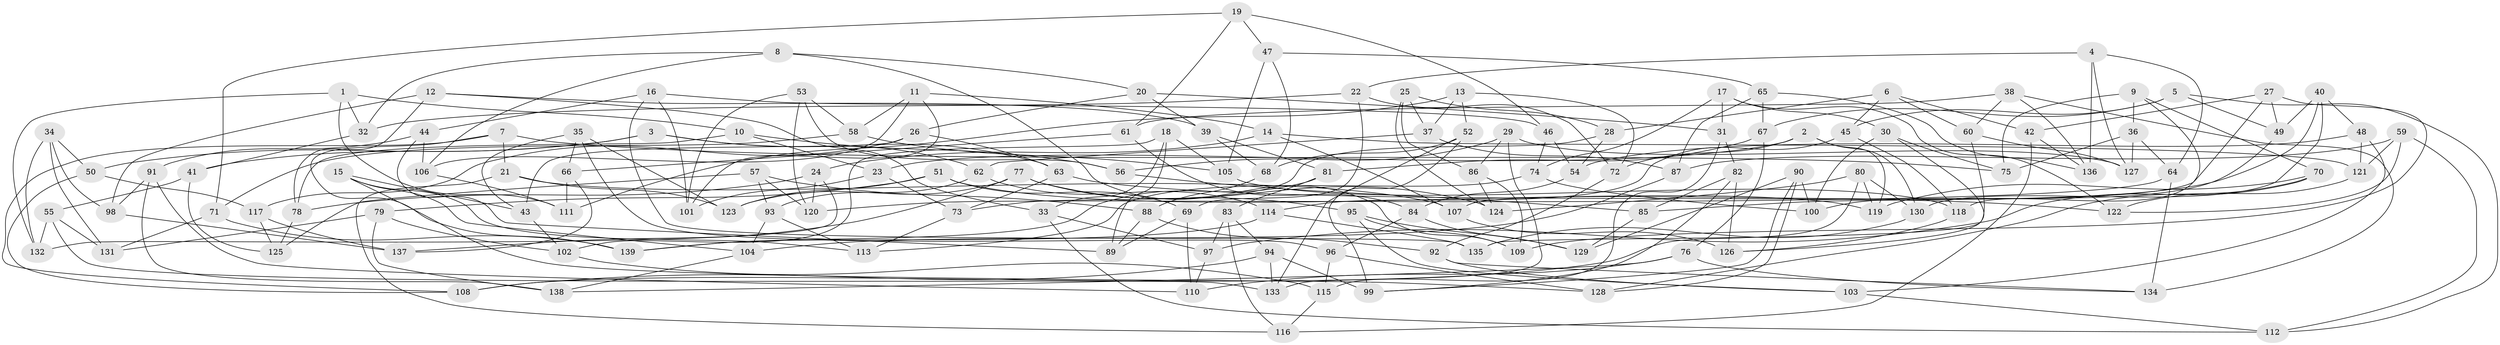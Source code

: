 // Generated by graph-tools (version 1.1) at 2025/02/03/09/25 03:02:55]
// undirected, 139 vertices, 278 edges
graph export_dot {
graph [start="1"]
  node [color=gray90,style=filled];
  1;
  2;
  3;
  4;
  5;
  6;
  7;
  8;
  9;
  10;
  11;
  12;
  13;
  14;
  15;
  16;
  17;
  18;
  19;
  20;
  21;
  22;
  23;
  24;
  25;
  26;
  27;
  28;
  29;
  30;
  31;
  32;
  33;
  34;
  35;
  36;
  37;
  38;
  39;
  40;
  41;
  42;
  43;
  44;
  45;
  46;
  47;
  48;
  49;
  50;
  51;
  52;
  53;
  54;
  55;
  56;
  57;
  58;
  59;
  60;
  61;
  62;
  63;
  64;
  65;
  66;
  67;
  68;
  69;
  70;
  71;
  72;
  73;
  74;
  75;
  76;
  77;
  78;
  79;
  80;
  81;
  82;
  83;
  84;
  85;
  86;
  87;
  88;
  89;
  90;
  91;
  92;
  93;
  94;
  95;
  96;
  97;
  98;
  99;
  100;
  101;
  102;
  103;
  104;
  105;
  106;
  107;
  108;
  109;
  110;
  111;
  112;
  113;
  114;
  115;
  116;
  117;
  118;
  119;
  120;
  121;
  122;
  123;
  124;
  125;
  126;
  127;
  128;
  129;
  130;
  131;
  132;
  133;
  134;
  135;
  136;
  137;
  138;
  139;
  1 -- 10;
  1 -- 132;
  1 -- 32;
  1 -- 111;
  2 -- 119;
  2 -- 23;
  2 -- 130;
  2 -- 72;
  3 -- 63;
  3 -- 50;
  3 -- 41;
  3 -- 62;
  4 -- 64;
  4 -- 22;
  4 -- 136;
  4 -- 127;
  5 -- 112;
  5 -- 67;
  5 -- 49;
  5 -- 45;
  6 -- 42;
  6 -- 45;
  6 -- 60;
  6 -- 28;
  7 -- 21;
  7 -- 108;
  7 -- 139;
  7 -- 75;
  8 -- 109;
  8 -- 32;
  8 -- 106;
  8 -- 20;
  9 -- 75;
  9 -- 36;
  9 -- 70;
  9 -- 118;
  10 -- 78;
  10 -- 23;
  10 -- 56;
  11 -- 58;
  11 -- 14;
  11 -- 106;
  11 -- 101;
  12 -- 33;
  12 -- 78;
  12 -- 39;
  12 -- 98;
  13 -- 37;
  13 -- 111;
  13 -- 72;
  13 -- 52;
  14 -- 24;
  14 -- 121;
  14 -- 107;
  15 -- 128;
  15 -- 43;
  15 -- 113;
  15 -- 104;
  16 -- 135;
  16 -- 46;
  16 -- 101;
  16 -- 44;
  17 -- 122;
  17 -- 74;
  17 -- 30;
  17 -- 31;
  18 -- 102;
  18 -- 89;
  18 -- 105;
  18 -- 33;
  19 -- 61;
  19 -- 47;
  19 -- 46;
  19 -- 71;
  20 -- 39;
  20 -- 31;
  20 -- 26;
  21 -- 116;
  21 -- 107;
  21 -- 123;
  22 -- 32;
  22 -- 69;
  22 -- 72;
  23 -- 101;
  23 -- 73;
  24 -- 132;
  24 -- 120;
  24 -- 78;
  25 -- 86;
  25 -- 37;
  25 -- 124;
  25 -- 28;
  26 -- 43;
  26 -- 63;
  26 -- 117;
  27 -- 107;
  27 -- 42;
  27 -- 109;
  27 -- 49;
  28 -- 54;
  28 -- 73;
  29 -- 127;
  29 -- 86;
  29 -- 133;
  29 -- 56;
  30 -- 100;
  30 -- 75;
  30 -- 126;
  31 -- 82;
  31 -- 115;
  32 -- 41;
  33 -- 97;
  33 -- 112;
  34 -- 131;
  34 -- 132;
  34 -- 98;
  34 -- 50;
  35 -- 43;
  35 -- 66;
  35 -- 123;
  35 -- 96;
  36 -- 75;
  36 -- 127;
  36 -- 64;
  37 -- 87;
  37 -- 62;
  38 -- 61;
  38 -- 134;
  38 -- 60;
  38 -- 136;
  39 -- 68;
  39 -- 81;
  40 -- 85;
  40 -- 130;
  40 -- 49;
  40 -- 48;
  41 -- 125;
  41 -- 55;
  42 -- 116;
  42 -- 136;
  43 -- 102;
  44 -- 106;
  44 -- 91;
  44 -- 89;
  45 -- 118;
  45 -- 114;
  46 -- 54;
  46 -- 74;
  47 -- 68;
  47 -- 65;
  47 -- 105;
  48 -- 121;
  48 -- 103;
  48 -- 54;
  49 -- 100;
  50 -- 117;
  50 -- 108;
  51 -- 69;
  51 -- 79;
  51 -- 123;
  51 -- 119;
  52 -- 99;
  52 -- 68;
  52 -- 133;
  53 -- 56;
  53 -- 101;
  53 -- 120;
  53 -- 58;
  54 -- 84;
  55 -- 132;
  55 -- 131;
  55 -- 133;
  56 -- 85;
  57 -- 125;
  57 -- 93;
  57 -- 88;
  57 -- 120;
  58 -- 71;
  58 -- 105;
  59 -- 87;
  59 -- 121;
  59 -- 122;
  59 -- 112;
  60 -- 127;
  60 -- 135;
  61 -- 84;
  61 -- 66;
  62 -- 93;
  62 -- 114;
  63 -- 73;
  63 -- 122;
  64 -- 134;
  64 -- 120;
  65 -- 67;
  65 -- 136;
  65 -- 87;
  66 -- 111;
  66 -- 137;
  67 -- 81;
  67 -- 76;
  68 -- 88;
  69 -- 89;
  69 -- 110;
  70 -- 97;
  70 -- 128;
  70 -- 119;
  71 -- 131;
  71 -- 139;
  72 -- 92;
  73 -- 113;
  74 -- 113;
  74 -- 100;
  76 -- 138;
  76 -- 110;
  76 -- 134;
  77 -- 137;
  77 -- 124;
  77 -- 123;
  77 -- 95;
  78 -- 125;
  79 -- 131;
  79 -- 138;
  79 -- 102;
  80 -- 124;
  80 -- 108;
  80 -- 130;
  80 -- 119;
  81 -- 83;
  81 -- 139;
  82 -- 99;
  82 -- 85;
  82 -- 126;
  83 -- 94;
  83 -- 116;
  83 -- 97;
  84 -- 96;
  84 -- 129;
  85 -- 129;
  86 -- 109;
  86 -- 124;
  87 -- 104;
  88 -- 89;
  88 -- 92;
  90 -- 99;
  90 -- 128;
  90 -- 100;
  90 -- 129;
  91 -- 110;
  91 -- 138;
  91 -- 98;
  92 -- 134;
  92 -- 103;
  93 -- 104;
  93 -- 113;
  94 -- 99;
  94 -- 108;
  94 -- 133;
  95 -- 103;
  95 -- 109;
  95 -- 129;
  96 -- 128;
  96 -- 115;
  97 -- 110;
  98 -- 137;
  102 -- 115;
  103 -- 112;
  104 -- 138;
  105 -- 118;
  106 -- 111;
  107 -- 126;
  114 -- 139;
  114 -- 135;
  115 -- 116;
  117 -- 125;
  117 -- 137;
  118 -- 126;
  121 -- 122;
  130 -- 135;
}
